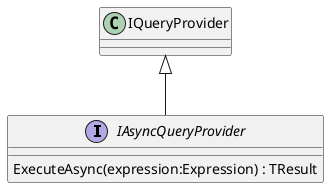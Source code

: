@startuml
interface IAsyncQueryProvider {
    ExecuteAsync(expression:Expression) : TResult
}
IQueryProvider <|-- IAsyncQueryProvider
@enduml
